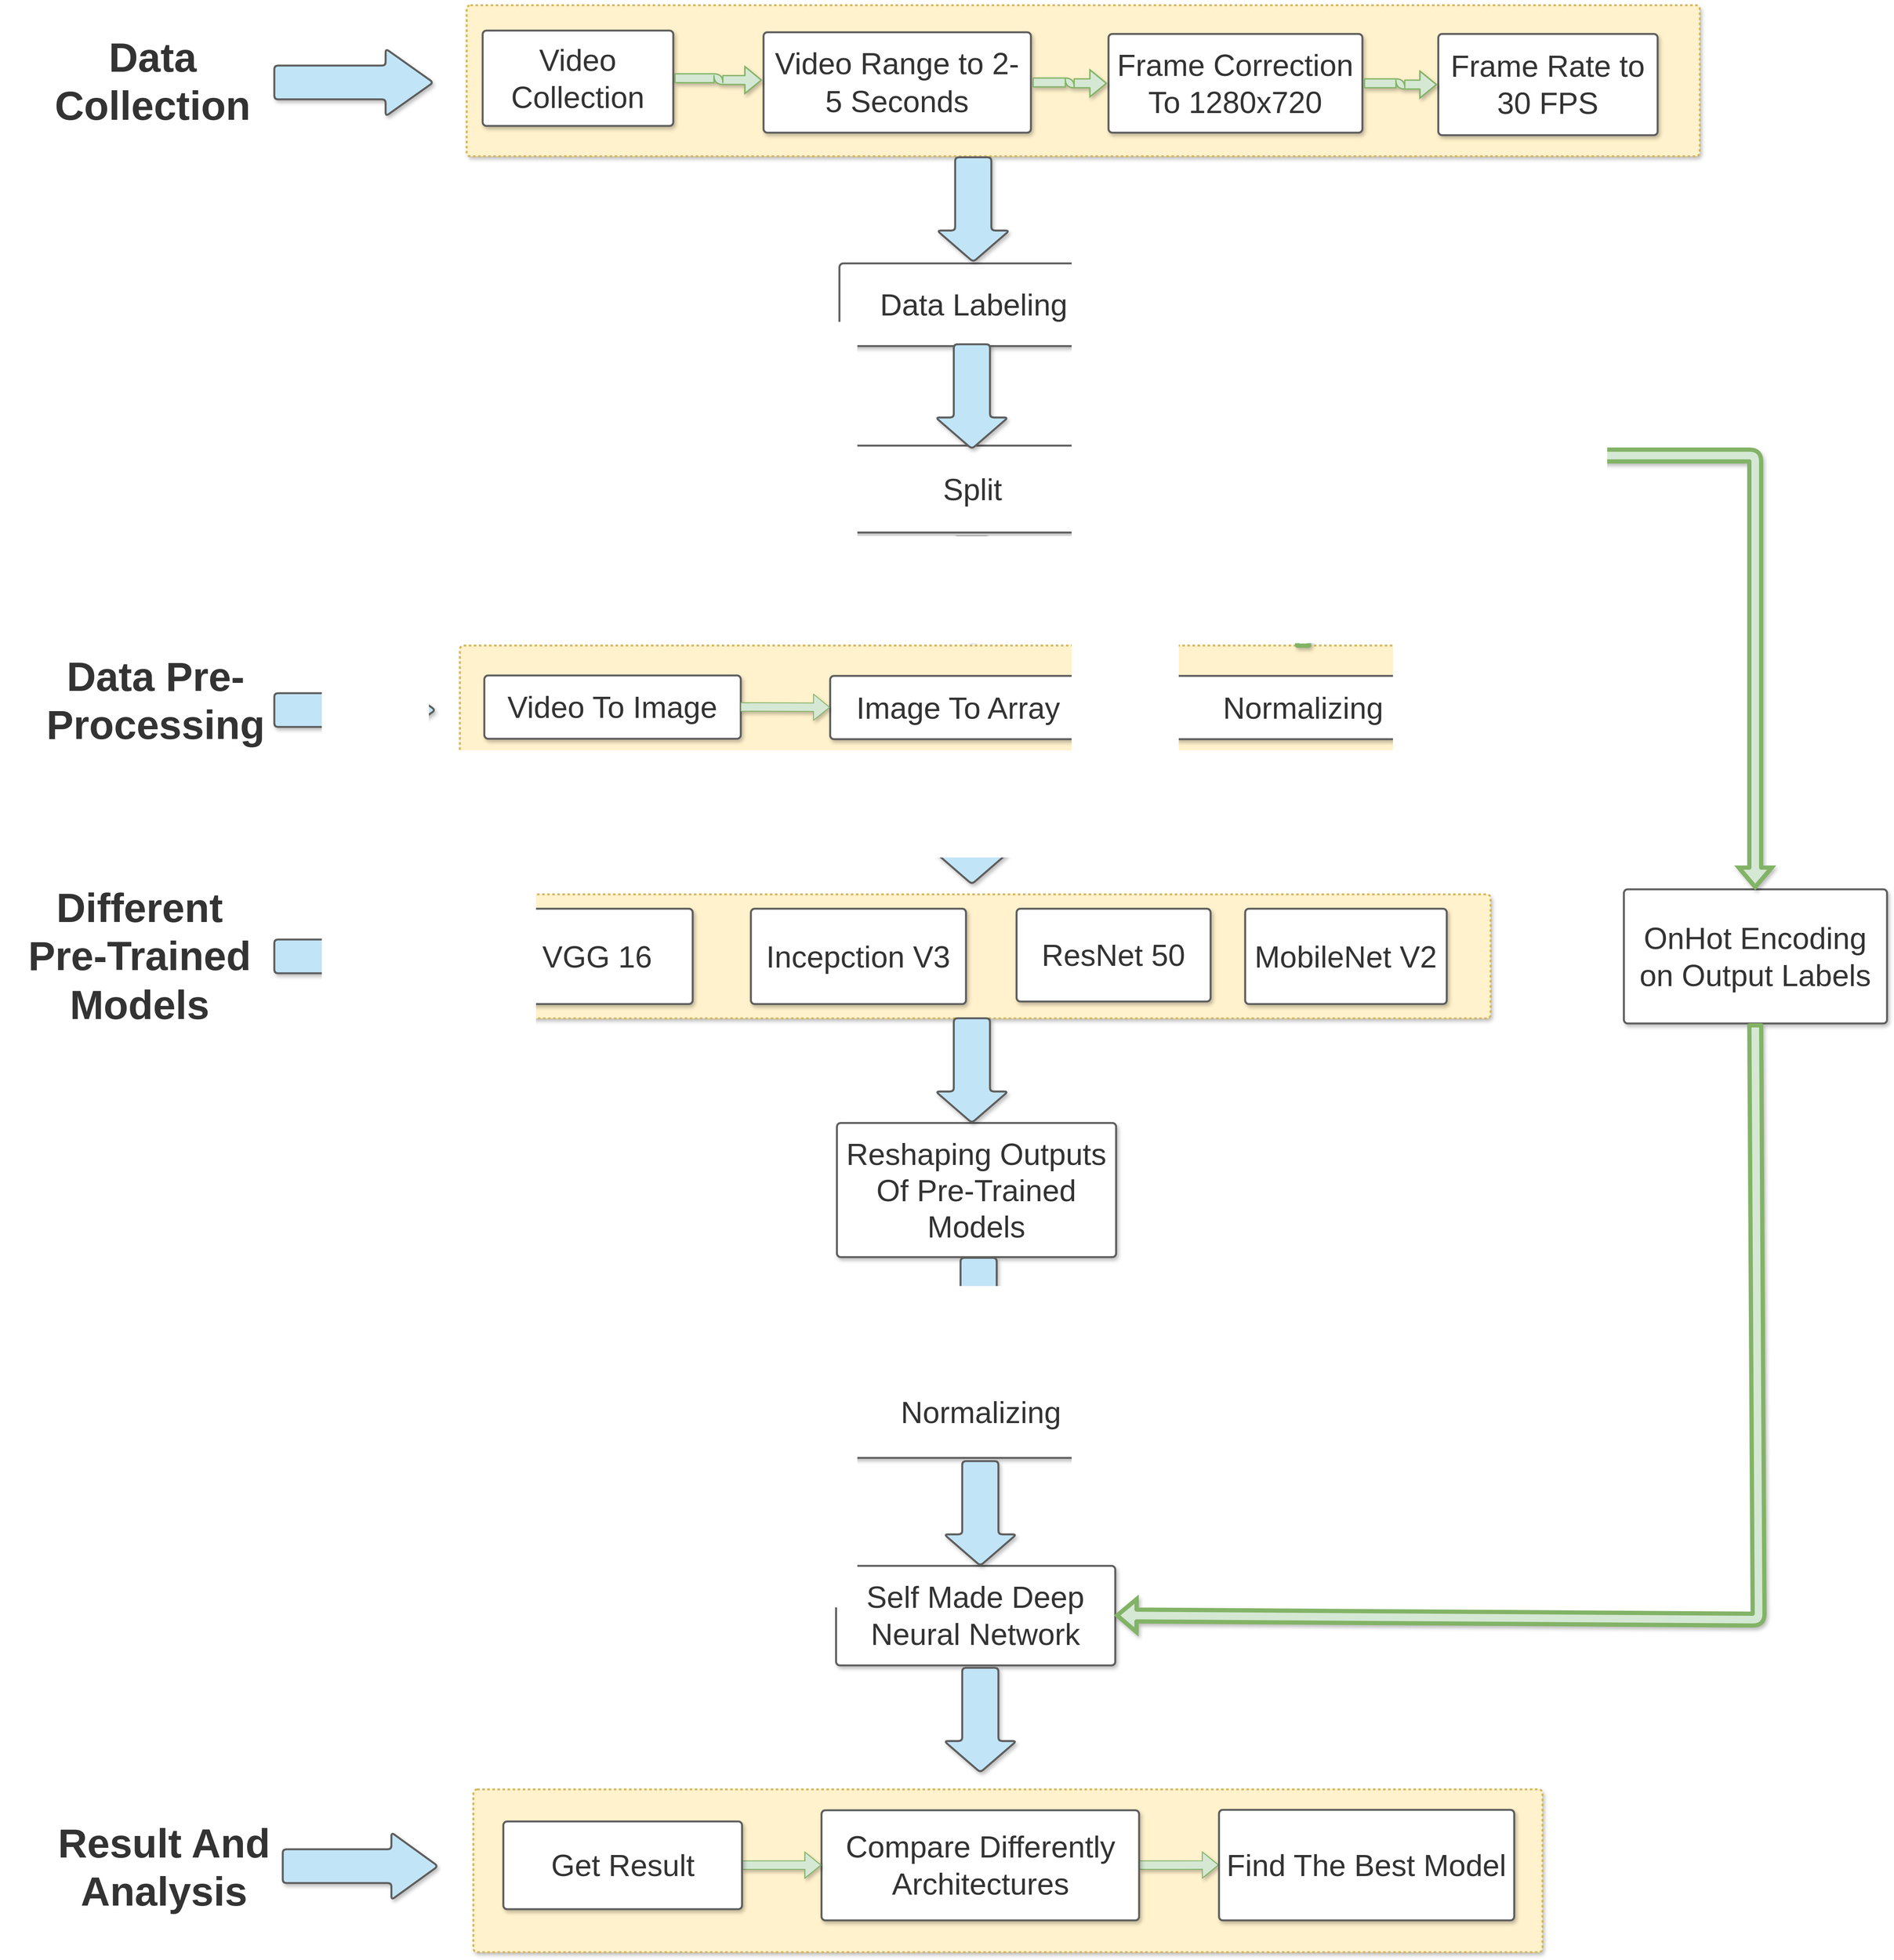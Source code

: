 <mxfile version="14.6.11" type="github">
  <diagram name="Page-1" id="099fd60b-425b-db50-ffb0-6b813814b670">
    <mxGraphModel dx="4063" dy="2269" grid="0" gridSize="10" guides="1" tooltips="1" connect="1" arrows="1" fold="1" page="1" pageScale="1" pageWidth="3300" pageHeight="4681" background="#ffffff" math="0" shadow="0">
      <root>
        <mxCell id="0" />
        <mxCell id="1" parent="0" />
        <UserObject label="" lucidchartObjectId="Df2A_Rb0I2qW" id="LW6x4ljHX9UJADKVDJgt-99">
          <mxCell style="html=1;overflow=block;blockSpacing=1;whiteSpace=wrap;;whiteSpace=wrap;fontSize=13;spacing=9;strokeColor=#d6b656;strokeOpacity=100;rounded=1;absoluteArcSize=1;arcSize=9;dashed=1;fixDash=1;strokeWidth=2.3;shadow=1;fillColor=#fff2cc;" vertex="1" parent="1">
            <mxGeometry x="708" y="66" width="1462" height="179" as="geometry" />
          </mxCell>
        </UserObject>
        <UserObject label="&lt;div style=&quot;display: flex ; justify-content: center ; align-items: baseline ; line-height: 1.25 ; margin-top: -2px&quot;&gt;&lt;span style=&quot;color: rgb(51 , 51 , 51)&quot;&gt;&lt;font style=&quot;font-size: 36px&quot;&gt;Video Range to 2-5 Seconds&lt;/font&gt;&lt;/span&gt;&lt;/div&gt;" lucidchartObjectId="Ig2AzZ7vUQXE" id="LW6x4ljHX9UJADKVDJgt-100">
          <mxCell style="html=1;overflow=block;blockSpacing=1;whiteSpace=wrap;;whiteSpace=wrap;fontSize=13;spacing=9;strokeColor=#5e5e5e;strokeOpacity=100;rounded=1;absoluteArcSize=1;arcSize=9;strokeWidth=2.3;shadow=1;align=center;" vertex="1" parent="1">
            <mxGeometry x="1060" y="98" width="317" height="119" as="geometry" />
          </mxCell>
        </UserObject>
        <UserObject label="&lt;font style=&quot;font-size: 48px&quot;&gt;Data Collection&lt;/font&gt;" lucidchartObjectId="th2AVY_x9sRy" id="LW6x4ljHX9UJADKVDJgt-101">
          <mxCell style="html=1;overflow=block;blockSpacing=1;whiteSpace=wrap;;whiteSpace=wrap;fontSize=30;fontColor=#333333;fontStyle=1;spacing=3.8;strokeOpacity=0;fillOpacity=0;rounded=1;absoluteArcSize=1;arcSize=9;fillColor=#ffffff;strokeWidth=2.3;shadow=1;" vertex="1" parent="1">
            <mxGeometry x="210" y="96" width="252" height="60" as="geometry" />
          </mxCell>
        </UserObject>
        <UserObject label="&lt;font style=&quot;font-size: 36px&quot;&gt;Frame Correction To 1280x720&lt;/font&gt;" lucidchartObjectId="Mi2Aqc.KHeKc" id="LW6x4ljHX9UJADKVDJgt-102">
          <mxCell style="html=1;overflow=block;blockSpacing=1;whiteSpace=wrap;;whiteSpace=wrap;fontSize=16.7;fontColor=#333333;spacing=9;strokeColor=#5e5e5e;strokeOpacity=100;rounded=1;absoluteArcSize=1;arcSize=9;strokeWidth=2.3;shadow=1;" vertex="1" parent="1">
            <mxGeometry x="1469" y="100" width="301" height="117" as="geometry" />
          </mxCell>
        </UserObject>
        <UserObject label="&lt;font style=&quot;font-size: 36px&quot;&gt;Video Collection&lt;/font&gt;" lucidchartObjectId="ij2A6CAbB09J" id="LW6x4ljHX9UJADKVDJgt-103">
          <mxCell style="html=1;overflow=block;blockSpacing=1;whiteSpace=wrap;;whiteSpace=wrap;fontSize=16.7;fontColor=#333333;spacing=9;strokeColor=#5e5e5e;strokeOpacity=100;rounded=1;absoluteArcSize=1;arcSize=9;strokeWidth=2.3;shadow=1;sketch=0;glass=0;" vertex="1" parent="1">
            <mxGeometry x="727" y="96" width="226" height="113" as="geometry" />
          </mxCell>
        </UserObject>
        <UserObject label="&lt;font style=&quot;font-size: 36px&quot;&gt;Frame Rate to 30 FPS&lt;/font&gt;" lucidchartObjectId="Al2Atz5eZDxg" id="LW6x4ljHX9UJADKVDJgt-104">
          <mxCell style="html=1;overflow=block;blockSpacing=1;whiteSpace=wrap;;whiteSpace=wrap;fontSize=16.7;fontColor=#333333;spacing=9;strokeColor=#5e5e5e;strokeOpacity=100;rounded=1;absoluteArcSize=1;arcSize=9;strokeWidth=2.3;shadow=1;" vertex="1" parent="1">
            <mxGeometry x="1860" y="100" width="260" height="120" as="geometry" />
          </mxCell>
        </UserObject>
        <UserObject label="" lucidchartObjectId="6~2AiCNq7vLW" id="LW6x4ljHX9UJADKVDJgt-105">
          <mxCell style="html=1;jettySize=18;whiteSpace=wrap;fontSize=13;strokeColor=#82b366;strokeWidth=1.5;rounded=1;arcSize=12;edgeStyle=orthogonalEdgeStyle;startArrow=none;;endArrow=block;endFill=1;;exitX=1.006;exitY=0.5;exitPerimeter=0;entryX=-0.006;entryY=0.476;entryPerimeter=0;shadow=1;shape=flexArrow;fillColor=#d5e8d4;" edge="1" parent="1" source="LW6x4ljHX9UJADKVDJgt-103" target="LW6x4ljHX9UJADKVDJgt-100">
            <mxGeometry width="100" height="100" relative="1" as="geometry">
              <Array as="points" />
            </mxGeometry>
          </mxCell>
        </UserObject>
        <UserObject label="" lucidchartObjectId="ba3ApOycBMPB" id="LW6x4ljHX9UJADKVDJgt-106">
          <mxCell style="html=1;jettySize=18;whiteSpace=wrap;fontSize=13;strokeColor=#82b366;strokeWidth=1.5;rounded=1;arcSize=12;edgeStyle=orthogonalEdgeStyle;startArrow=none;;endArrow=block;endFill=1;;exitX=1.006;exitY=0.5;exitPerimeter=0;entryX=-0.006;entryY=0.5;entryPerimeter=0;shadow=1;shape=flexArrow;fillColor=#d5e8d4;" edge="1" parent="1" source="LW6x4ljHX9UJADKVDJgt-100" target="LW6x4ljHX9UJADKVDJgt-102">
            <mxGeometry width="100" height="100" relative="1" as="geometry">
              <Array as="points" />
            </mxGeometry>
          </mxCell>
        </UserObject>
        <UserObject label="" lucidchartObjectId="ia3AD6xHU1vO" id="LW6x4ljHX9UJADKVDJgt-107">
          <mxCell style="html=1;jettySize=18;whiteSpace=wrap;fontSize=13;strokeColor=#82b366;strokeWidth=1.5;rounded=1;arcSize=12;edgeStyle=orthogonalEdgeStyle;startArrow=none;;endArrow=block;endFill=1;;exitX=1.006;exitY=0.5;exitPerimeter=0;entryX=-0.006;entryY=0.5;entryPerimeter=0;shadow=1;shape=flexArrow;fillColor=#d5e8d4;" edge="1" parent="1" source="LW6x4ljHX9UJADKVDJgt-102" target="LW6x4ljHX9UJADKVDJgt-104">
            <mxGeometry width="100" height="100" relative="1" as="geometry">
              <Array as="points" />
            </mxGeometry>
          </mxCell>
        </UserObject>
        <UserObject label="&lt;font style=&quot;font-size: 36px&quot;&gt;Data Labeling&lt;/font&gt;" lucidchartObjectId="yT3AMs1CAiq6" id="LW6x4ljHX9UJADKVDJgt-108">
          <mxCell style="html=1;overflow=block;blockSpacing=1;whiteSpace=wrap;;whiteSpace=wrap;fontSize=30;fontColor=#333333;spacing=9;strokeColor=#5e5e5e;strokeOpacity=100;rounded=1;absoluteArcSize=1;arcSize=9;strokeWidth=2.3;shadow=1;" vertex="1" parent="1">
            <mxGeometry x="1150" y="372" width="319" height="98" as="geometry" />
          </mxCell>
        </UserObject>
        <UserObject label="&lt;font style=&quot;font-size: 36px&quot;&gt;Split&lt;/font&gt;" lucidchartObjectId="H04AvuoRsf6Z" id="LW6x4ljHX9UJADKVDJgt-109">
          <mxCell style="html=1;overflow=block;blockSpacing=1;whiteSpace=wrap;;whiteSpace=wrap;fontSize=30;fontColor=#333333;spacing=9;strokeColor=#5e5e5e;strokeOpacity=100;rounded=1;absoluteArcSize=1;arcSize=9;strokeWidth=2.3;shadow=1;" vertex="1" parent="1">
            <mxGeometry x="1147" y="588" width="322" height="103" as="geometry" />
          </mxCell>
        </UserObject>
        <mxCell id="LW6x4ljHX9UJADKVDJgt-110" value="" style="shape=singleArrow;arrowWidth=0.5;arrowSize=0.3;whiteSpace=wrap;fontSize=13;spacing=3.8;strokeColor=#5e5e5e;strokeOpacity=100;fillOpacity=100;rounded=1;absoluteArcSize=1;arcSize=9;rotation=0;fillColor=#c1e4f7;strokeWidth=2.3;html=1;shadow=1;" vertex="1" parent="1">
          <mxGeometry x="480" y="117.5" width="188.5" height="80" as="geometry" />
        </mxCell>
        <UserObject label="" lucidchartObjectId="Df2A_Rb0I2qW" id="LW6x4ljHX9UJADKVDJgt-111">
          <mxCell style="html=1;overflow=block;blockSpacing=1;whiteSpace=wrap;;whiteSpace=wrap;fontSize=13;spacing=9;strokeColor=#d6b656;strokeOpacity=100;rounded=1;absoluteArcSize=1;arcSize=9;dashed=1;fixDash=1;strokeWidth=2.3;shadow=1;fillColor=#fff2cc;" vertex="1" parent="1">
            <mxGeometry x="700" y="825" width="1222" height="153" as="geometry" />
          </mxCell>
        </UserObject>
        <UserObject label="&lt;font style=&quot;font-size: 36px&quot;&gt;Video To Image&lt;/font&gt;" lucidchartObjectId="K04AaiC.cwZW" id="LW6x4ljHX9UJADKVDJgt-112">
          <mxCell style="html=1;overflow=block;blockSpacing=1;whiteSpace=wrap;;whiteSpace=wrap;fontSize=30;fontColor=#333333;spacing=9;strokeColor=#5e5e5e;strokeOpacity=100;rounded=1;absoluteArcSize=1;arcSize=9;strokeWidth=2.3;shadow=1;" vertex="1" parent="1">
            <mxGeometry x="729" y="860.5" width="304" height="75" as="geometry" />
          </mxCell>
        </UserObject>
        <mxCell id="LW6x4ljHX9UJADKVDJgt-113" value="" style="edgeStyle=orthogonalEdgeStyle;rounded=0;orthogonalLoop=1;jettySize=auto;html=1;shadow=1;shape=flexArrow;fillColor=#d5e8d4;strokeColor=#82b366;" edge="1" parent="1" source="LW6x4ljHX9UJADKVDJgt-114" target="LW6x4ljHX9UJADKVDJgt-123">
          <mxGeometry relative="1" as="geometry" />
        </mxCell>
        <UserObject label="&lt;font style=&quot;font-size: 36px&quot;&gt;Image To Array&lt;/font&gt;" lucidchartObjectId="K04AaiC.cwZW" id="LW6x4ljHX9UJADKVDJgt-114">
          <mxCell style="html=1;overflow=block;blockSpacing=1;whiteSpace=wrap;;whiteSpace=wrap;fontSize=30;fontColor=#333333;spacing=9;strokeColor=#5e5e5e;strokeOpacity=100;rounded=1;absoluteArcSize=1;arcSize=9;strokeWidth=2.3;shadow=1;" vertex="1" parent="1">
            <mxGeometry x="1139" y="861" width="304" height="75" as="geometry" />
          </mxCell>
        </UserObject>
        <UserObject label="&lt;font style=&quot;font-size: 48px&quot;&gt;Data Pre-Processing&lt;/font&gt;" lucidchartObjectId="th2AVY_x9sRy" id="LW6x4ljHX9UJADKVDJgt-115">
          <mxCell style="html=1;overflow=block;blockSpacing=1;whiteSpace=wrap;;whiteSpace=wrap;fontSize=30;fontColor=#333333;fontStyle=1;spacing=3.8;strokeOpacity=0;fillOpacity=0;rounded=1;absoluteArcSize=1;arcSize=9;fillColor=#ffffff;strokeWidth=2.3;shadow=1;" vertex="1" parent="1">
            <mxGeometry x="180" y="830" width="319" height="60" as="geometry" />
          </mxCell>
        </UserObject>
        <mxCell id="LW6x4ljHX9UJADKVDJgt-116" value="" style="shape=singleArrow;arrowWidth=0.5;arrowSize=0.3;whiteSpace=wrap;fontSize=13;spacing=3.8;strokeColor=#5e5e5e;strokeOpacity=100;fillOpacity=100;rounded=1;absoluteArcSize=1;arcSize=9;rotation=90;fillColor=#c1e4f7;strokeWidth=2.3;html=1;shadow=1;" vertex="1" parent="1">
          <mxGeometry x="1246.63" y="265.37" width="124" height="85.75" as="geometry" />
        </mxCell>
        <mxCell id="LW6x4ljHX9UJADKVDJgt-117" value="" style="endArrow=classic;html=1;exitX=1;exitY=0.5;exitDx=0;exitDy=0;entryX=0;entryY=0.5;entryDx=0;entryDy=0;shadow=1;shape=flexArrow;fillColor=#d5e8d4;strokeColor=#82b366;" edge="1" parent="1" source="LW6x4ljHX9UJADKVDJgt-112" target="LW6x4ljHX9UJADKVDJgt-114">
          <mxGeometry width="50" height="50" relative="1" as="geometry">
            <mxPoint x="1032" y="1079" as="sourcePoint" />
            <mxPoint x="1082" y="1029" as="targetPoint" />
          </mxGeometry>
        </mxCell>
        <UserObject label="&lt;font style=&quot;font-size: 36px&quot;&gt;Normalizing&lt;/font&gt;" lucidchartObjectId="K04AaiC.cwZW" id="LW6x4ljHX9UJADKVDJgt-118">
          <mxCell style="html=1;overflow=block;blockSpacing=1;whiteSpace=wrap;;whiteSpace=wrap;fontSize=30;fontColor=#333333;spacing=9;strokeColor=#5e5e5e;strokeOpacity=100;rounded=1;absoluteArcSize=1;arcSize=9;strokeWidth=2.3;shadow=1;" vertex="1" parent="1">
            <mxGeometry x="1157" y="1680" width="322" height="108" as="geometry" />
          </mxCell>
        </UserObject>
        <UserObject label="&lt;font style=&quot;font-size: 48px&quot;&gt;Different &lt;br&gt;Pre-Trained Models&lt;/font&gt;" lucidchartObjectId="th2AVY_x9sRy" id="LW6x4ljHX9UJADKVDJgt-119">
          <mxCell style="html=1;overflow=block;blockSpacing=1;whiteSpace=wrap;;whiteSpace=wrap;fontSize=30;fontColor=#333333;fontStyle=1;spacing=3.8;strokeOpacity=0;fillOpacity=0;rounded=1;absoluteArcSize=1;arcSize=9;fillColor=#ffffff;strokeWidth=2.3;shadow=1;" vertex="1" parent="1">
            <mxGeometry x="161" y="1104" width="319" height="60" as="geometry" />
          </mxCell>
        </UserObject>
        <UserObject label="" lucidchartObjectId="Df2A_Rb0I2qW" id="LW6x4ljHX9UJADKVDJgt-120">
          <mxCell style="html=1;overflow=block;blockSpacing=1;whiteSpace=wrap;;whiteSpace=wrap;fontSize=13;spacing=9;strokeOpacity=100;rounded=1;absoluteArcSize=1;arcSize=9;dashed=1;fixDash=1;strokeWidth=2.3;shadow=1;sketch=0;glass=0;fillColor=#fff2cc;strokeColor=#d6b656;" vertex="1" parent="1">
            <mxGeometry x="703" y="1120" width="1219" height="147" as="geometry" />
          </mxCell>
        </UserObject>
        <UserObject label="&lt;font style=&quot;font-size: 36px&quot;&gt;Reshaping Outputs Of Pre-Trained Models&lt;/font&gt;" lucidchartObjectId="K04AaiC.cwZW" id="LW6x4ljHX9UJADKVDJgt-121">
          <mxCell style="html=1;overflow=block;blockSpacing=1;whiteSpace=wrap;;whiteSpace=wrap;fontSize=30;fontColor=#333333;spacing=9;strokeColor=#5e5e5e;strokeOpacity=100;rounded=1;absoluteArcSize=1;arcSize=9;strokeWidth=2.3;shadow=1;" vertex="1" parent="1">
            <mxGeometry x="1147" y="1391" width="331" height="159" as="geometry" />
          </mxCell>
        </UserObject>
        <UserObject label="" lucidchartObjectId="Df2A_Rb0I2qW" id="LW6x4ljHX9UJADKVDJgt-122">
          <mxCell style="html=1;overflow=block;blockSpacing=1;whiteSpace=wrap;;whiteSpace=wrap;fontSize=13;spacing=9;strokeColor=#d6b656;strokeOpacity=100;rounded=1;absoluteArcSize=1;arcSize=9;dashed=1;fixDash=1;strokeWidth=2.3;shadow=1;fillColor=#fff2cc;" vertex="1" parent="1">
            <mxGeometry x="716" y="2181" width="1267.5" height="193" as="geometry" />
          </mxCell>
        </UserObject>
        <UserObject label="&lt;font style=&quot;font-size: 36px&quot;&gt;Normalizing&lt;/font&gt;" lucidchartObjectId="K04AaiC.cwZW" id="LW6x4ljHX9UJADKVDJgt-123">
          <mxCell style="html=1;overflow=block;blockSpacing=1;whiteSpace=wrap;;whiteSpace=wrap;fontSize=30;fontColor=#333333;spacing=9;strokeColor=#5e5e5e;strokeOpacity=100;rounded=1;absoluteArcSize=1;arcSize=9;strokeWidth=2.3;shadow=1;" vertex="1" parent="1">
            <mxGeometry x="1548" y="861" width="304" height="75" as="geometry" />
          </mxCell>
        </UserObject>
        <UserObject label="&lt;font style=&quot;font-size: 36px&quot;&gt;Self Made Deep Neural Network&lt;/font&gt;" lucidchartObjectId="K04AaiC.cwZW" id="LW6x4ljHX9UJADKVDJgt-124">
          <mxCell style="html=1;overflow=block;blockSpacing=1;whiteSpace=wrap;;whiteSpace=wrap;fontSize=30;fontColor=#333333;spacing=9;strokeColor=#5e5e5e;strokeOpacity=100;rounded=1;absoluteArcSize=1;arcSize=9;strokeWidth=2.3;shadow=1;" vertex="1" parent="1">
            <mxGeometry x="1146" y="1916" width="331" height="118" as="geometry" />
          </mxCell>
        </UserObject>
        <mxCell id="LW6x4ljHX9UJADKVDJgt-125" value="" style="edgeStyle=orthogonalEdgeStyle;rounded=0;orthogonalLoop=1;jettySize=auto;html=1;shadow=1;shape=flexArrow;fillColor=#d5e8d4;strokeColor=#82b366;" edge="1" parent="1" source="LW6x4ljHX9UJADKVDJgt-126" target="LW6x4ljHX9UJADKVDJgt-128">
          <mxGeometry relative="1" as="geometry" />
        </mxCell>
        <UserObject label="&lt;font style=&quot;font-size: 36px&quot;&gt;Compare Differently Architectures&lt;/font&gt;" lucidchartObjectId="K04AaiC.cwZW" id="LW6x4ljHX9UJADKVDJgt-126">
          <mxCell style="html=1;overflow=block;blockSpacing=1;whiteSpace=wrap;;whiteSpace=wrap;fontSize=30;fontColor=#333333;spacing=9;strokeColor=#5e5e5e;strokeOpacity=100;rounded=1;absoluteArcSize=1;arcSize=9;strokeWidth=2.3;shadow=1;" vertex="1" parent="1">
            <mxGeometry x="1128.75" y="2205.75" width="376.5" height="130.5" as="geometry" />
          </mxCell>
        </UserObject>
        <UserObject label="&lt;font style=&quot;font-size: 48px&quot;&gt;Result And Analysis&lt;/font&gt;" lucidchartObjectId="th2AVY_x9sRy" id="LW6x4ljHX9UJADKVDJgt-127">
          <mxCell style="html=1;overflow=block;blockSpacing=1;whiteSpace=wrap;;whiteSpace=wrap;fontSize=30;fontColor=#333333;fontStyle=1;spacing=3.8;strokeOpacity=0;fillOpacity=0;rounded=1;absoluteArcSize=1;arcSize=9;fillColor=#ffffff;strokeWidth=2.3;shadow=1;" vertex="1" parent="1">
            <mxGeometry x="190" y="2212.5" width="319" height="60" as="geometry" />
          </mxCell>
        </UserObject>
        <UserObject label="&lt;font style=&quot;font-size: 36px&quot;&gt;Find The Best Model&lt;/font&gt;" lucidchartObjectId="K04AaiC.cwZW" id="LW6x4ljHX9UJADKVDJgt-128">
          <mxCell style="html=1;overflow=block;blockSpacing=1;whiteSpace=wrap;;whiteSpace=wrap;fontSize=30;fontColor=#333333;spacing=9;strokeColor=#5e5e5e;strokeOpacity=100;rounded=1;absoluteArcSize=1;arcSize=9;strokeWidth=2.3;shadow=1;" vertex="1" parent="1">
            <mxGeometry x="1600" y="2205.25" width="350" height="131" as="geometry" />
          </mxCell>
        </UserObject>
        <mxCell id="LW6x4ljHX9UJADKVDJgt-129" value="" style="edgeStyle=orthogonalEdgeStyle;rounded=0;orthogonalLoop=1;jettySize=auto;html=1;shadow=1;shape=flexArrow;fillColor=#d5e8d4;strokeColor=#82b366;" edge="1" parent="1" source="LW6x4ljHX9UJADKVDJgt-130" target="LW6x4ljHX9UJADKVDJgt-126">
          <mxGeometry relative="1" as="geometry" />
        </mxCell>
        <UserObject label="&lt;font style=&quot;font-size: 36px&quot;&gt;Get Result&lt;/font&gt;" lucidchartObjectId="K04AaiC.cwZW" id="LW6x4ljHX9UJADKVDJgt-130">
          <mxCell style="html=1;overflow=block;blockSpacing=1;whiteSpace=wrap;;whiteSpace=wrap;fontSize=30;fontColor=#333333;spacing=9;strokeColor=#5e5e5e;strokeOpacity=100;rounded=1;absoluteArcSize=1;arcSize=9;strokeWidth=2.3;shadow=1;" vertex="1" parent="1">
            <mxGeometry x="751.5" y="2219" width="283" height="104" as="geometry" />
          </mxCell>
        </UserObject>
        <mxCell id="LW6x4ljHX9UJADKVDJgt-131" value="" style="shape=singleArrow;arrowWidth=0.5;arrowSize=0.3;whiteSpace=wrap;fontSize=13;spacing=3.8;strokeColor=#5e5e5e;strokeOpacity=100;fillOpacity=100;rounded=1;absoluteArcSize=1;arcSize=9;rotation=0;fillColor=#c1e4f7;strokeWidth=2.3;html=1;shadow=1;" vertex="1" parent="1">
          <mxGeometry x="480" y="861.5" width="191" height="80" as="geometry" />
        </mxCell>
        <mxCell id="LW6x4ljHX9UJADKVDJgt-132" value="" style="shape=singleArrow;arrowWidth=0.5;arrowSize=0.3;whiteSpace=wrap;fontSize=13;spacing=3.8;strokeColor=#5e5e5e;strokeOpacity=100;fillOpacity=100;rounded=1;absoluteArcSize=1;arcSize=9;rotation=0;fillColor=#c1e4f7;strokeWidth=2.3;html=1;shadow=1;" vertex="1" parent="1">
          <mxGeometry x="480" y="1153.5" width="184" height="80" as="geometry" />
        </mxCell>
        <mxCell id="LW6x4ljHX9UJADKVDJgt-133" value="" style="shape=singleArrow;arrowWidth=0.5;arrowSize=0.3;whiteSpace=wrap;fontSize=13;spacing=3.8;strokeColor=#5e5e5e;strokeOpacity=100;fillOpacity=100;rounded=1;absoluteArcSize=1;arcSize=9;rotation=90;fillColor=#c1e4f7;strokeWidth=2.3;html=1;shadow=1;" vertex="1" parent="1">
          <mxGeometry x="1245" y="487" width="124" height="85.75" as="geometry" />
        </mxCell>
        <mxCell id="LW6x4ljHX9UJADKVDJgt-134" value="" style="shape=singleArrow;arrowWidth=0.5;arrowSize=0.3;whiteSpace=wrap;fontSize=13;spacing=3.8;strokeColor=#5e5e5e;strokeOpacity=100;fillOpacity=100;rounded=1;absoluteArcSize=1;arcSize=9;rotation=90;fillColor=#c1e4f7;strokeWidth=2.3;html=1;shadow=1;" vertex="1" parent="1">
          <mxGeometry x="1245" y="715" width="124" height="85.75" as="geometry" />
        </mxCell>
        <mxCell id="LW6x4ljHX9UJADKVDJgt-135" value="" style="shape=singleArrow;arrowWidth=0.5;arrowSize=0.3;whiteSpace=wrap;fontSize=13;spacing=3.8;strokeColor=#5e5e5e;strokeOpacity=100;fillOpacity=100;rounded=1;absoluteArcSize=1;arcSize=9;rotation=90;fillColor=#c1e4f7;strokeWidth=2.3;html=1;shadow=1;" vertex="1" parent="1">
          <mxGeometry x="1245" y="1003" width="124" height="85.75" as="geometry" />
        </mxCell>
        <mxCell id="LW6x4ljHX9UJADKVDJgt-136" value="" style="shape=singleArrow;arrowWidth=0.5;arrowSize=0.3;whiteSpace=wrap;fontSize=13;spacing=3.8;strokeColor=#5e5e5e;strokeOpacity=100;fillOpacity=100;rounded=1;absoluteArcSize=1;arcSize=9;rotation=90;fillColor=#c1e4f7;strokeWidth=2.3;html=1;shadow=1;" vertex="1" parent="1">
          <mxGeometry x="1245" y="1286" width="124" height="85.75" as="geometry" />
        </mxCell>
        <mxCell id="LW6x4ljHX9UJADKVDJgt-137" value="" style="shape=singleArrow;arrowWidth=0.5;arrowSize=0.3;whiteSpace=wrap;fontSize=13;spacing=3.8;strokeColor=#5e5e5e;strokeOpacity=100;fillOpacity=100;rounded=1;absoluteArcSize=1;arcSize=9;rotation=90;fillColor=#c1e4f7;strokeWidth=2.3;html=1;shadow=1;" vertex="1" parent="1">
          <mxGeometry x="1253" y="1570" width="124" height="85.75" as="geometry" />
        </mxCell>
        <mxCell id="LW6x4ljHX9UJADKVDJgt-138" value="" style="shape=singleArrow;arrowWidth=0.5;arrowSize=0.3;whiteSpace=wrap;fontSize=13;spacing=3.8;strokeColor=#5e5e5e;strokeOpacity=100;fillOpacity=100;rounded=1;absoluteArcSize=1;arcSize=9;rotation=90;fillColor=#c1e4f7;strokeWidth=2.3;html=1;shadow=1;" vertex="1" parent="1">
          <mxGeometry x="1255" y="1811" width="124" height="85.75" as="geometry" />
        </mxCell>
        <mxCell id="LW6x4ljHX9UJADKVDJgt-139" value="" style="shape=singleArrow;arrowWidth=0.5;arrowSize=0.3;whiteSpace=wrap;fontSize=13;spacing=3.8;strokeColor=#5e5e5e;strokeOpacity=100;fillOpacity=100;rounded=1;absoluteArcSize=1;arcSize=9;rotation=90;fillColor=#c1e4f7;strokeWidth=2.3;html=1;shadow=1;" vertex="1" parent="1">
          <mxGeometry x="1255" y="2056" width="124" height="85.75" as="geometry" />
        </mxCell>
        <UserObject label="&lt;font style=&quot;font-size: 36px&quot;&gt;VGG 16&lt;/font&gt;" lucidchartObjectId="ij2A6CAbB09J" id="LW6x4ljHX9UJADKVDJgt-140">
          <mxCell style="html=1;overflow=block;blockSpacing=1;whiteSpace=wrap;;whiteSpace=wrap;fontSize=16.7;fontColor=#333333;spacing=9;strokeColor=#5e5e5e;strokeOpacity=100;rounded=1;absoluteArcSize=1;arcSize=9;strokeWidth=2.3;shadow=1;sketch=0;glass=0;" vertex="1" parent="1">
            <mxGeometry x="750" y="1137" width="226" height="113" as="geometry" />
          </mxCell>
        </UserObject>
        <UserObject label="&lt;font style=&quot;font-size: 36px&quot;&gt;Incepction V3&lt;/font&gt;" lucidchartObjectId="ij2A6CAbB09J" id="LW6x4ljHX9UJADKVDJgt-141">
          <mxCell style="html=1;overflow=block;blockSpacing=1;whiteSpace=wrap;;whiteSpace=wrap;fontSize=16.7;fontColor=#333333;spacing=9;strokeColor=#5e5e5e;strokeOpacity=100;rounded=1;absoluteArcSize=1;arcSize=9;strokeWidth=2.3;shadow=1;sketch=0;glass=0;" vertex="1" parent="1">
            <mxGeometry x="1045" y="1137" width="255" height="113" as="geometry" />
          </mxCell>
        </UserObject>
        <UserObject label="&lt;font style=&quot;font-size: 36px&quot;&gt;ResNet 50&lt;/font&gt;" lucidchartObjectId="ij2A6CAbB09J" id="LW6x4ljHX9UJADKVDJgt-142">
          <mxCell style="html=1;overflow=block;blockSpacing=1;whiteSpace=wrap;;whiteSpace=wrap;fontSize=16.7;fontColor=#333333;spacing=9;strokeColor=#5e5e5e;strokeOpacity=100;rounded=1;absoluteArcSize=1;arcSize=9;strokeWidth=2.3;shadow=1;sketch=0;glass=0;" vertex="1" parent="1">
            <mxGeometry x="1360" y="1137" width="230" height="110" as="geometry" />
          </mxCell>
        </UserObject>
        <UserObject label="&lt;font style=&quot;font-size: 36px&quot;&gt;MobileNet V2&lt;/font&gt;" lucidchartObjectId="ij2A6CAbB09J" id="LW6x4ljHX9UJADKVDJgt-143">
          <mxCell style="html=1;overflow=block;blockSpacing=1;whiteSpace=wrap;;whiteSpace=wrap;fontSize=16.7;fontColor=#333333;spacing=9;strokeColor=#5e5e5e;strokeOpacity=100;rounded=1;absoluteArcSize=1;arcSize=9;strokeWidth=2.3;shadow=1;sketch=0;glass=0;" vertex="1" parent="1">
            <mxGeometry x="1631" y="1137" width="239" height="113" as="geometry" />
          </mxCell>
        </UserObject>
        <mxCell id="LW6x4ljHX9UJADKVDJgt-144" value="" style="shape=singleArrow;arrowWidth=0.5;arrowSize=0.3;whiteSpace=wrap;fontSize=13;spacing=3.8;strokeColor=#5e5e5e;strokeOpacity=100;fillOpacity=100;rounded=1;absoluteArcSize=1;arcSize=9;rotation=0;fillColor=#c1e4f7;strokeWidth=2.3;html=1;shadow=1;" vertex="1" parent="1">
          <mxGeometry x="490" y="2232" width="184" height="80" as="geometry" />
        </mxCell>
        <UserObject label="&lt;font style=&quot;font-size: 36px&quot;&gt;OnHot Encoding on Output Labels&lt;/font&gt;" lucidchartObjectId="ij2A6CAbB09J" id="LW6x4ljHX9UJADKVDJgt-145">
          <mxCell style="html=1;overflow=block;blockSpacing=1;whiteSpace=wrap;;whiteSpace=wrap;fontSize=16.7;fontColor=#333333;spacing=9;strokeColor=#5e5e5e;strokeOpacity=100;rounded=1;absoluteArcSize=1;arcSize=9;strokeWidth=2.3;shadow=1;sketch=0;glass=0;" vertex="1" parent="1">
            <mxGeometry x="2080" y="1114" width="312" height="159" as="geometry" />
          </mxCell>
        </UserObject>
        <mxCell id="LW6x4ljHX9UJADKVDJgt-146" value="" style="endArrow=classic;html=1;shadow=1;entryX=0.5;entryY=0;entryDx=0;entryDy=0;strokeWidth=5;shape=flexArrow;fillColor=#d5e8d4;strokeColor=#82b366;" edge="1" parent="1" target="LW6x4ljHX9UJADKVDJgt-145">
          <mxGeometry width="50" height="50" relative="1" as="geometry">
            <mxPoint x="1700" y="828" as="sourcePoint" />
            <mxPoint x="2340" y="610" as="targetPoint" />
            <Array as="points">
              <mxPoint x="1700" y="600" />
              <mxPoint x="2236" y="600" />
            </Array>
          </mxGeometry>
        </mxCell>
        <mxCell id="LW6x4ljHX9UJADKVDJgt-147" value="" style="endArrow=classic;html=1;shadow=1;strokeWidth=5;exitX=0.5;exitY=1;exitDx=0;exitDy=0;entryX=1;entryY=0.5;entryDx=0;entryDy=0;shape=flexArrow;fillColor=#d5e8d4;strokeColor=#82b366;" edge="1" parent="1" source="LW6x4ljHX9UJADKVDJgt-145" target="LW6x4ljHX9UJADKVDJgt-124">
          <mxGeometry width="50" height="50" relative="1" as="geometry">
            <mxPoint x="2380" y="1480" as="sourcePoint" />
            <mxPoint x="2236" y="2500" as="targetPoint" />
            <Array as="points">
              <mxPoint x="2240" y="1980" />
            </Array>
          </mxGeometry>
        </mxCell>
      </root>
    </mxGraphModel>
  </diagram>
</mxfile>
